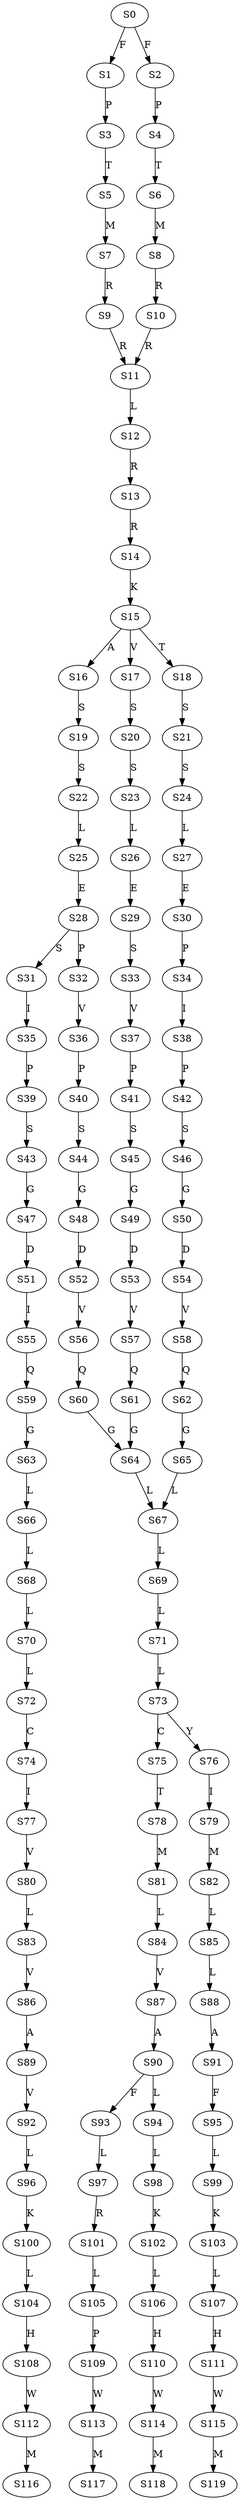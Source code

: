 strict digraph  {
	S0 -> S1 [ label = F ];
	S0 -> S2 [ label = F ];
	S1 -> S3 [ label = P ];
	S2 -> S4 [ label = P ];
	S3 -> S5 [ label = T ];
	S4 -> S6 [ label = T ];
	S5 -> S7 [ label = M ];
	S6 -> S8 [ label = M ];
	S7 -> S9 [ label = R ];
	S8 -> S10 [ label = R ];
	S9 -> S11 [ label = R ];
	S10 -> S11 [ label = R ];
	S11 -> S12 [ label = L ];
	S12 -> S13 [ label = R ];
	S13 -> S14 [ label = R ];
	S14 -> S15 [ label = K ];
	S15 -> S16 [ label = A ];
	S15 -> S17 [ label = V ];
	S15 -> S18 [ label = T ];
	S16 -> S19 [ label = S ];
	S17 -> S20 [ label = S ];
	S18 -> S21 [ label = S ];
	S19 -> S22 [ label = S ];
	S20 -> S23 [ label = S ];
	S21 -> S24 [ label = S ];
	S22 -> S25 [ label = L ];
	S23 -> S26 [ label = L ];
	S24 -> S27 [ label = L ];
	S25 -> S28 [ label = E ];
	S26 -> S29 [ label = E ];
	S27 -> S30 [ label = E ];
	S28 -> S31 [ label = S ];
	S28 -> S32 [ label = P ];
	S29 -> S33 [ label = S ];
	S30 -> S34 [ label = P ];
	S31 -> S35 [ label = I ];
	S32 -> S36 [ label = V ];
	S33 -> S37 [ label = V ];
	S34 -> S38 [ label = I ];
	S35 -> S39 [ label = P ];
	S36 -> S40 [ label = P ];
	S37 -> S41 [ label = P ];
	S38 -> S42 [ label = P ];
	S39 -> S43 [ label = S ];
	S40 -> S44 [ label = S ];
	S41 -> S45 [ label = S ];
	S42 -> S46 [ label = S ];
	S43 -> S47 [ label = G ];
	S44 -> S48 [ label = G ];
	S45 -> S49 [ label = G ];
	S46 -> S50 [ label = G ];
	S47 -> S51 [ label = D ];
	S48 -> S52 [ label = D ];
	S49 -> S53 [ label = D ];
	S50 -> S54 [ label = D ];
	S51 -> S55 [ label = I ];
	S52 -> S56 [ label = V ];
	S53 -> S57 [ label = V ];
	S54 -> S58 [ label = V ];
	S55 -> S59 [ label = Q ];
	S56 -> S60 [ label = Q ];
	S57 -> S61 [ label = Q ];
	S58 -> S62 [ label = Q ];
	S59 -> S63 [ label = G ];
	S60 -> S64 [ label = G ];
	S61 -> S64 [ label = G ];
	S62 -> S65 [ label = G ];
	S63 -> S66 [ label = L ];
	S64 -> S67 [ label = L ];
	S65 -> S67 [ label = L ];
	S66 -> S68 [ label = L ];
	S67 -> S69 [ label = L ];
	S68 -> S70 [ label = L ];
	S69 -> S71 [ label = L ];
	S70 -> S72 [ label = L ];
	S71 -> S73 [ label = L ];
	S72 -> S74 [ label = C ];
	S73 -> S75 [ label = C ];
	S73 -> S76 [ label = Y ];
	S74 -> S77 [ label = I ];
	S75 -> S78 [ label = T ];
	S76 -> S79 [ label = I ];
	S77 -> S80 [ label = V ];
	S78 -> S81 [ label = M ];
	S79 -> S82 [ label = M ];
	S80 -> S83 [ label = L ];
	S81 -> S84 [ label = L ];
	S82 -> S85 [ label = L ];
	S83 -> S86 [ label = V ];
	S84 -> S87 [ label = V ];
	S85 -> S88 [ label = L ];
	S86 -> S89 [ label = A ];
	S87 -> S90 [ label = A ];
	S88 -> S91 [ label = A ];
	S89 -> S92 [ label = V ];
	S90 -> S93 [ label = F ];
	S90 -> S94 [ label = L ];
	S91 -> S95 [ label = F ];
	S92 -> S96 [ label = L ];
	S93 -> S97 [ label = L ];
	S94 -> S98 [ label = L ];
	S95 -> S99 [ label = L ];
	S96 -> S100 [ label = K ];
	S97 -> S101 [ label = R ];
	S98 -> S102 [ label = K ];
	S99 -> S103 [ label = K ];
	S100 -> S104 [ label = L ];
	S101 -> S105 [ label = L ];
	S102 -> S106 [ label = L ];
	S103 -> S107 [ label = L ];
	S104 -> S108 [ label = H ];
	S105 -> S109 [ label = P ];
	S106 -> S110 [ label = H ];
	S107 -> S111 [ label = H ];
	S108 -> S112 [ label = W ];
	S109 -> S113 [ label = W ];
	S110 -> S114 [ label = W ];
	S111 -> S115 [ label = W ];
	S112 -> S116 [ label = M ];
	S113 -> S117 [ label = M ];
	S114 -> S118 [ label = M ];
	S115 -> S119 [ label = M ];
}
